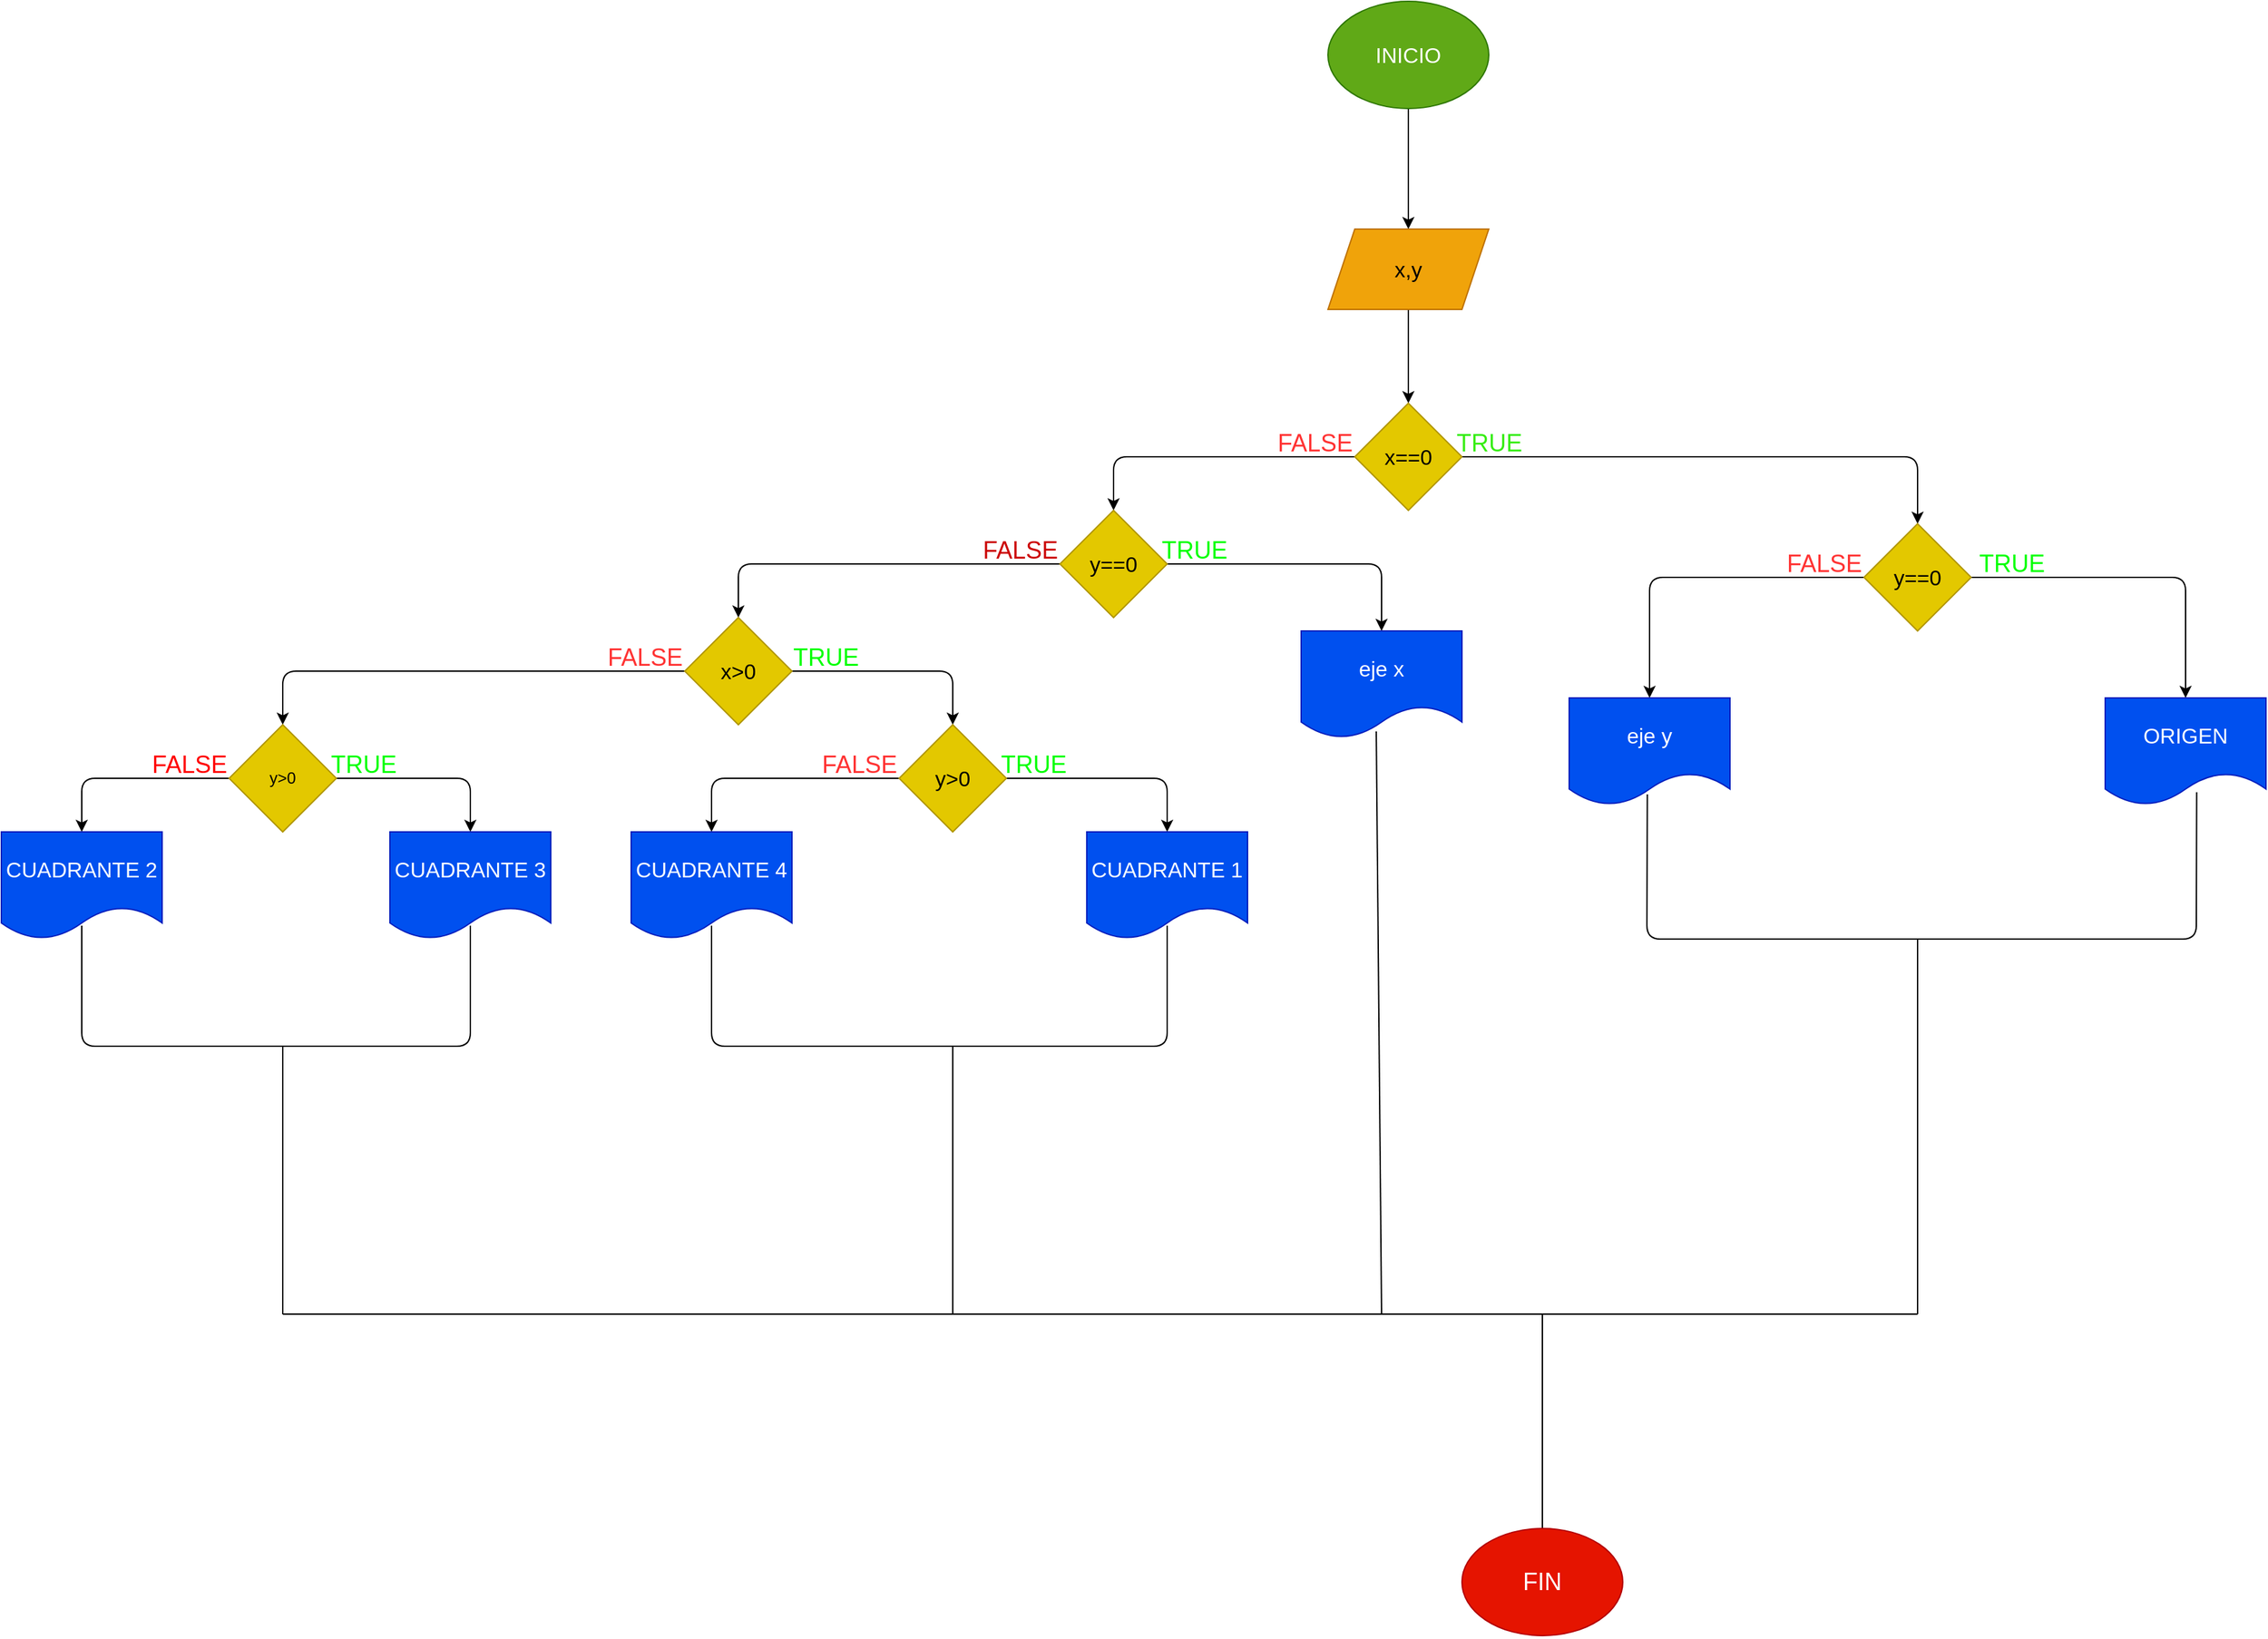<mxfile>
    <diagram id="b_YVepDT1ecivFj0IDux" name="Página-1">
        <mxGraphModel dx="1109" dy="196" grid="1" gridSize="10" guides="1" tooltips="1" connect="1" arrows="1" fold="1" page="1" pageScale="1" pageWidth="827" pageHeight="1169" math="0" shadow="0">
            <root>
                <mxCell id="0"/>
                <mxCell id="1" parent="0"/>
                <mxCell id="6" value="" style="edgeStyle=none;html=1;fontSize=18;" edge="1" parent="1" source="4" target="5">
                    <mxGeometry relative="1" as="geometry"/>
                </mxCell>
                <mxCell id="4" value="&lt;font size=&quot;3&quot;&gt;INICIO&lt;/font&gt;" style="ellipse;whiteSpace=wrap;html=1;fillColor=#60a917;fontColor=#ffffff;strokeColor=#2D7600;" vertex="1" parent="1">
                    <mxGeometry x="200" y="20" width="120" height="80" as="geometry"/>
                </mxCell>
                <mxCell id="8" value="" style="edgeStyle=none;html=1;fontSize=18;" edge="1" parent="1" source="5" target="7">
                    <mxGeometry relative="1" as="geometry"/>
                </mxCell>
                <mxCell id="5" value="&lt;font size=&quot;3&quot;&gt;x,y&lt;/font&gt;" style="shape=parallelogram;perimeter=parallelogramPerimeter;whiteSpace=wrap;html=1;fixedSize=1;fillColor=#f0a30a;fontColor=#000000;strokeColor=#BD7000;" vertex="1" parent="1">
                    <mxGeometry x="200" y="190" width="120" height="60" as="geometry"/>
                </mxCell>
                <mxCell id="11" value="" style="edgeStyle=none;html=1;fontSize=18;" edge="1" parent="1" source="7" target="10">
                    <mxGeometry relative="1" as="geometry">
                        <Array as="points">
                            <mxPoint x="490" y="360"/>
                            <mxPoint x="640" y="360"/>
                        </Array>
                    </mxGeometry>
                </mxCell>
                <mxCell id="13" value="" style="edgeStyle=none;html=1;fontSize=18;" edge="1" parent="1" source="7" target="12">
                    <mxGeometry relative="1" as="geometry">
                        <Array as="points">
                            <mxPoint x="40" y="360"/>
                        </Array>
                    </mxGeometry>
                </mxCell>
                <mxCell id="7" value="&lt;font size=&quot;3&quot;&gt;x==0&lt;br&gt;&lt;/font&gt;" style="rhombus;whiteSpace=wrap;html=1;fillColor=#e3c800;fontColor=#000000;strokeColor=#B09500;" vertex="1" parent="1">
                    <mxGeometry x="220" y="320" width="80" height="80" as="geometry"/>
                </mxCell>
                <mxCell id="31" value="" style="edgeStyle=none;html=1;fontSize=18;" edge="1" parent="1" source="10" target="30">
                    <mxGeometry relative="1" as="geometry">
                        <Array as="points">
                            <mxPoint x="840" y="450"/>
                        </Array>
                    </mxGeometry>
                </mxCell>
                <mxCell id="38" value="" style="edgeStyle=none;html=1;fontSize=18;" edge="1" parent="1" source="10" target="37">
                    <mxGeometry relative="1" as="geometry">
                        <Array as="points">
                            <mxPoint x="440" y="450"/>
                        </Array>
                    </mxGeometry>
                </mxCell>
                <mxCell id="10" value="&lt;font size=&quot;3&quot;&gt;y==0&lt;/font&gt;" style="rhombus;whiteSpace=wrap;html=1;fillColor=#e3c800;fontColor=#000000;strokeColor=#B09500;" vertex="1" parent="1">
                    <mxGeometry x="600" y="410" width="80" height="80" as="geometry"/>
                </mxCell>
                <mxCell id="29" value="" style="edgeStyle=none;html=1;fontSize=18;" edge="1" parent="1" source="12" target="28">
                    <mxGeometry relative="1" as="geometry">
                        <Array as="points">
                            <mxPoint x="-240" y="440"/>
                        </Array>
                    </mxGeometry>
                </mxCell>
                <mxCell id="40" value="" style="edgeStyle=none;html=1;fontSize=18;" edge="1" parent="1" source="12" target="39">
                    <mxGeometry relative="1" as="geometry">
                        <Array as="points">
                            <mxPoint x="200" y="440"/>
                            <mxPoint x="240" y="440"/>
                            <mxPoint x="240" y="470"/>
                        </Array>
                    </mxGeometry>
                </mxCell>
                <mxCell id="12" value="&lt;font size=&quot;3&quot;&gt;y==0&lt;/font&gt;" style="rhombus;whiteSpace=wrap;html=1;fillColor=#e3c800;fontColor=#000000;strokeColor=#B09500;" vertex="1" parent="1">
                    <mxGeometry y="400" width="80" height="80" as="geometry"/>
                </mxCell>
                <mxCell id="34" value="" style="edgeStyle=none;html=1;fontSize=18;" edge="1" parent="1" source="28" target="33">
                    <mxGeometry relative="1" as="geometry">
                        <Array as="points">
                            <mxPoint x="-80" y="520"/>
                        </Array>
                    </mxGeometry>
                </mxCell>
                <mxCell id="42" value="" style="edgeStyle=none;html=1;fontSize=18;" edge="1" parent="1" source="28" target="41">
                    <mxGeometry relative="1" as="geometry">
                        <Array as="points">
                            <mxPoint x="-580" y="520"/>
                        </Array>
                    </mxGeometry>
                </mxCell>
                <mxCell id="28" value="&lt;font size=&quot;3&quot;&gt;x&amp;gt;0&lt;/font&gt;" style="rhombus;whiteSpace=wrap;html=1;fillColor=#e3c800;fontColor=#000000;strokeColor=#B09500;" vertex="1" parent="1">
                    <mxGeometry x="-280" y="480" width="80" height="80" as="geometry"/>
                </mxCell>
                <mxCell id="30" value="&lt;font size=&quot;3&quot;&gt;ORIGEN&lt;/font&gt;" style="shape=document;whiteSpace=wrap;html=1;boundedLbl=1;fillColor=#0050ef;fontColor=#ffffff;strokeColor=#001DBC;" vertex="1" parent="1">
                    <mxGeometry x="780" y="540" width="120" height="80" as="geometry"/>
                </mxCell>
                <mxCell id="45" value="" style="edgeStyle=none;html=1;fontSize=18;" edge="1" parent="1" source="33" target="44">
                    <mxGeometry relative="1" as="geometry">
                        <Array as="points">
                            <mxPoint x="80" y="600"/>
                        </Array>
                    </mxGeometry>
                </mxCell>
                <mxCell id="49" value="" style="edgeStyle=none;html=1;fontSize=18;" edge="1" parent="1" source="33" target="48">
                    <mxGeometry relative="1" as="geometry">
                        <Array as="points">
                            <mxPoint x="-260" y="600"/>
                        </Array>
                    </mxGeometry>
                </mxCell>
                <mxCell id="33" value="&lt;font size=&quot;3&quot;&gt;y&amp;gt;0&lt;/font&gt;" style="rhombus;whiteSpace=wrap;html=1;fillColor=#e3c800;fontColor=#000000;strokeColor=#B09500;" vertex="1" parent="1">
                    <mxGeometry x="-120" y="560" width="80" height="80" as="geometry"/>
                </mxCell>
                <mxCell id="37" value="&lt;font size=&quot;3&quot;&gt;eje y&lt;/font&gt;" style="shape=document;whiteSpace=wrap;html=1;boundedLbl=1;fillColor=#0050ef;fontColor=#ffffff;strokeColor=#001DBC;" vertex="1" parent="1">
                    <mxGeometry x="380" y="540" width="120" height="80" as="geometry"/>
                </mxCell>
                <mxCell id="39" value="&lt;font size=&quot;3&quot;&gt;eje x&lt;/font&gt;" style="shape=document;whiteSpace=wrap;html=1;boundedLbl=1;fillColor=#0050ef;fontColor=#ffffff;strokeColor=#001DBC;" vertex="1" parent="1">
                    <mxGeometry x="180" y="490" width="120" height="80" as="geometry"/>
                </mxCell>
                <mxCell id="51" value="" style="edgeStyle=none;html=1;fontSize=18;" edge="1" parent="1" source="41" target="50">
                    <mxGeometry relative="1" as="geometry">
                        <Array as="points">
                            <mxPoint x="-440" y="600"/>
                        </Array>
                    </mxGeometry>
                </mxCell>
                <mxCell id="53" value="" style="edgeStyle=none;html=1;fontSize=18;" edge="1" parent="1" source="41" target="52">
                    <mxGeometry relative="1" as="geometry">
                        <Array as="points">
                            <mxPoint x="-730" y="600"/>
                        </Array>
                    </mxGeometry>
                </mxCell>
                <mxCell id="41" value="y&amp;gt;0" style="rhombus;whiteSpace=wrap;html=1;fillColor=#e3c800;fontColor=#000000;strokeColor=#B09500;" vertex="1" parent="1">
                    <mxGeometry x="-620" y="560" width="80" height="80" as="geometry"/>
                </mxCell>
                <mxCell id="44" value="&lt;font size=&quot;3&quot;&gt;CUADRANTE 1&lt;/font&gt;" style="shape=document;whiteSpace=wrap;html=1;boundedLbl=1;fillColor=#0050ef;fontColor=#ffffff;strokeColor=#001DBC;" vertex="1" parent="1">
                    <mxGeometry x="20" y="640" width="120" height="80" as="geometry"/>
                </mxCell>
                <mxCell id="48" value="&lt;font size=&quot;3&quot;&gt;CUADRANTE 4&lt;/font&gt;" style="shape=document;whiteSpace=wrap;html=1;boundedLbl=1;fillColor=#0050ef;fontColor=#ffffff;strokeColor=#001DBC;" vertex="1" parent="1">
                    <mxGeometry x="-320" y="640" width="120" height="80" as="geometry"/>
                </mxCell>
                <mxCell id="50" value="&lt;font size=&quot;3&quot;&gt;CUADRANTE 3&lt;/font&gt;" style="shape=document;whiteSpace=wrap;html=1;boundedLbl=1;fillColor=#0050ef;fontColor=#ffffff;strokeColor=#001DBC;" vertex="1" parent="1">
                    <mxGeometry x="-500" y="640" width="120" height="80" as="geometry"/>
                </mxCell>
                <mxCell id="52" value="&lt;font size=&quot;3&quot;&gt;CUADRANTE 2&lt;/font&gt;" style="shape=document;whiteSpace=wrap;html=1;boundedLbl=1;fillColor=#0050ef;fontColor=#ffffff;strokeColor=#001DBC;" vertex="1" parent="1">
                    <mxGeometry x="-790" y="640" width="120" height="80" as="geometry"/>
                </mxCell>
                <mxCell id="58" value="" style="endArrow=none;html=1;fontSize=18;" edge="1" parent="1">
                    <mxGeometry width="50" height="50" relative="1" as="geometry">
                        <mxPoint x="-80" y="800" as="sourcePoint"/>
                        <mxPoint x="-260" y="710" as="targetPoint"/>
                        <Array as="points">
                            <mxPoint x="-260" y="800"/>
                        </Array>
                    </mxGeometry>
                </mxCell>
                <mxCell id="59" value="" style="endArrow=none;html=1;fontSize=18;" edge="1" parent="1">
                    <mxGeometry width="50" height="50" relative="1" as="geometry">
                        <mxPoint x="-80" y="800" as="sourcePoint"/>
                        <mxPoint x="80" y="710" as="targetPoint"/>
                        <Array as="points">
                            <mxPoint x="80" y="800"/>
                        </Array>
                    </mxGeometry>
                </mxCell>
                <mxCell id="61" value="" style="endArrow=none;html=1;fontSize=18;" edge="1" parent="1">
                    <mxGeometry width="50" height="50" relative="1" as="geometry">
                        <mxPoint x="-600" y="800" as="sourcePoint"/>
                        <mxPoint x="-730" y="710" as="targetPoint"/>
                        <Array as="points">
                            <mxPoint x="-730" y="800"/>
                        </Array>
                    </mxGeometry>
                </mxCell>
                <mxCell id="63" value="" style="endArrow=none;html=1;fontSize=18;" edge="1" parent="1">
                    <mxGeometry width="50" height="50" relative="1" as="geometry">
                        <mxPoint x="-600" y="800" as="sourcePoint"/>
                        <mxPoint x="-440" y="710" as="targetPoint"/>
                        <Array as="points">
                            <mxPoint x="-440" y="800"/>
                        </Array>
                    </mxGeometry>
                </mxCell>
                <mxCell id="64" value="" style="endArrow=none;html=1;fontSize=18;" edge="1" parent="1">
                    <mxGeometry width="50" height="50" relative="1" as="geometry">
                        <mxPoint x="-580" y="1000" as="sourcePoint"/>
                        <mxPoint x="-580" y="800" as="targetPoint"/>
                    </mxGeometry>
                </mxCell>
                <mxCell id="65" value="" style="endArrow=none;html=1;fontSize=18;" edge="1" parent="1">
                    <mxGeometry width="50" height="50" relative="1" as="geometry">
                        <mxPoint x="-80" y="1000" as="sourcePoint"/>
                        <mxPoint x="-80" y="800" as="targetPoint"/>
                    </mxGeometry>
                </mxCell>
                <mxCell id="71" value="" style="endArrow=none;html=1;fontSize=18;entryX=0.467;entryY=0.938;entryDx=0;entryDy=0;entryPerimeter=0;" edge="1" parent="1" target="39">
                    <mxGeometry width="50" height="50" relative="1" as="geometry">
                        <mxPoint x="240" y="1000" as="sourcePoint"/>
                        <mxPoint x="240" y="560" as="targetPoint"/>
                    </mxGeometry>
                </mxCell>
                <mxCell id="72" value="" style="endArrow=none;html=1;fontSize=18;entryX=0.486;entryY=0.9;entryDx=0;entryDy=0;entryPerimeter=0;" edge="1" parent="1" target="37">
                    <mxGeometry width="50" height="50" relative="1" as="geometry">
                        <mxPoint x="640" y="720" as="sourcePoint"/>
                        <mxPoint x="370" y="750" as="targetPoint"/>
                        <Array as="points">
                            <mxPoint x="438" y="720"/>
                        </Array>
                    </mxGeometry>
                </mxCell>
                <mxCell id="73" value="" style="endArrow=none;html=1;fontSize=18;entryX=0.569;entryY=0.879;entryDx=0;entryDy=0;entryPerimeter=0;" edge="1" parent="1" target="30">
                    <mxGeometry width="50" height="50" relative="1" as="geometry">
                        <mxPoint x="640" y="720" as="sourcePoint"/>
                        <mxPoint x="370" y="750" as="targetPoint"/>
                        <Array as="points">
                            <mxPoint x="848" y="720"/>
                        </Array>
                    </mxGeometry>
                </mxCell>
                <mxCell id="74" value="" style="endArrow=none;html=1;fontSize=18;" edge="1" parent="1">
                    <mxGeometry width="50" height="50" relative="1" as="geometry">
                        <mxPoint x="640" y="1000" as="sourcePoint"/>
                        <mxPoint x="640" y="720" as="targetPoint"/>
                    </mxGeometry>
                </mxCell>
                <mxCell id="75" value="" style="endArrow=none;html=1;fontSize=18;" edge="1" parent="1">
                    <mxGeometry width="50" height="50" relative="1" as="geometry">
                        <mxPoint x="-580" y="1000" as="sourcePoint"/>
                        <mxPoint x="640" y="1000" as="targetPoint"/>
                    </mxGeometry>
                </mxCell>
                <mxCell id="76" value="" style="endArrow=none;html=1;fontSize=18;startArrow=none;" edge="1" parent="1" source="77">
                    <mxGeometry width="50" height="50" relative="1" as="geometry">
                        <mxPoint x="350" y="1240" as="sourcePoint"/>
                        <mxPoint x="360" y="1000" as="targetPoint"/>
                    </mxGeometry>
                </mxCell>
                <mxCell id="78" value="" style="endArrow=none;html=1;fontSize=18;" edge="1" parent="1" target="77">
                    <mxGeometry width="50" height="50" relative="1" as="geometry">
                        <mxPoint x="350.0" y="1240" as="sourcePoint"/>
                        <mxPoint x="350.0" y="1000" as="targetPoint"/>
                    </mxGeometry>
                </mxCell>
                <mxCell id="77" value="FIN" style="ellipse;whiteSpace=wrap;html=1;fontSize=18;fillColor=#e51400;fontColor=#ffffff;strokeColor=#B20000;" vertex="1" parent="1">
                    <mxGeometry x="300" y="1160" width="120" height="80" as="geometry"/>
                </mxCell>
                <mxCell id="79" value="&lt;font color=&quot;#ff3333&quot;&gt;FALSE&lt;/font&gt;" style="text;html=1;align=center;verticalAlign=middle;resizable=0;points=[];autosize=1;strokeColor=none;fillColor=none;fontSize=18;" vertex="1" parent="1">
                    <mxGeometry x="150" y="330" width="80" height="40" as="geometry"/>
                </mxCell>
                <mxCell id="80" value="&lt;font color=&quot;#36ed12&quot;&gt;TRUE&lt;/font&gt;" style="text;html=1;align=center;verticalAlign=middle;resizable=0;points=[];autosize=1;strokeColor=none;fillColor=none;fontSize=18;" vertex="1" parent="1">
                    <mxGeometry x="285" y="330" width="70" height="40" as="geometry"/>
                </mxCell>
                <mxCell id="81" value="FALSE" style="text;html=1;align=center;verticalAlign=middle;resizable=0;points=[];autosize=1;strokeColor=none;fillColor=none;fontSize=18;fontColor=#FF3333;" vertex="1" parent="1">
                    <mxGeometry x="530" y="420" width="80" height="40" as="geometry"/>
                </mxCell>
                <mxCell id="82" value="&lt;font color=&quot;#00ff00&quot;&gt;TRUE&lt;/font&gt;" style="text;html=1;align=center;verticalAlign=middle;resizable=0;points=[];autosize=1;strokeColor=none;fillColor=none;fontSize=18;fontColor=#FF3333;" vertex="1" parent="1">
                    <mxGeometry x="675" y="420" width="70" height="40" as="geometry"/>
                </mxCell>
                <mxCell id="83" value="TRUE" style="text;html=1;align=center;verticalAlign=middle;resizable=0;points=[];autosize=1;strokeColor=none;fillColor=none;fontSize=18;fontColor=#00FF00;" vertex="1" parent="1">
                    <mxGeometry x="-210" y="490" width="70" height="40" as="geometry"/>
                </mxCell>
                <mxCell id="84" value="&lt;font color=&quot;#ff3333&quot;&gt;FALSE&lt;/font&gt;" style="text;html=1;align=center;verticalAlign=middle;resizable=0;points=[];autosize=1;strokeColor=none;fillColor=none;fontSize=18;fontColor=#00FF00;" vertex="1" parent="1">
                    <mxGeometry x="-350" y="490" width="80" height="40" as="geometry"/>
                </mxCell>
                <mxCell id="85" value="&lt;font color=&quot;#00ff00&quot;&gt;TRUE&lt;/font&gt;" style="text;html=1;align=center;verticalAlign=middle;resizable=0;points=[];autosize=1;strokeColor=none;fillColor=none;fontSize=18;fontColor=#FF3333;" vertex="1" parent="1">
                    <mxGeometry x="-55" y="570" width="70" height="40" as="geometry"/>
                </mxCell>
                <mxCell id="86" value="&lt;font color=&quot;#ff3333&quot;&gt;FALSE&lt;/font&gt;" style="text;html=1;align=center;verticalAlign=middle;resizable=0;points=[];autosize=1;strokeColor=none;fillColor=none;fontSize=18;fontColor=#00FF00;" vertex="1" parent="1">
                    <mxGeometry x="-190" y="570" width="80" height="40" as="geometry"/>
                </mxCell>
                <mxCell id="87" value="&lt;font color=&quot;#00ff00&quot;&gt;TRUE&lt;/font&gt;" style="text;html=1;align=center;verticalAlign=middle;resizable=0;points=[];autosize=1;strokeColor=none;fillColor=none;fontSize=18;fontColor=#FF3333;" vertex="1" parent="1">
                    <mxGeometry x="-555" y="570" width="70" height="40" as="geometry"/>
                </mxCell>
                <mxCell id="88" value="&lt;font color=&quot;#ff0000&quot;&gt;FALSE&lt;/font&gt;" style="text;html=1;align=center;verticalAlign=middle;resizable=0;points=[];autosize=1;strokeColor=none;fillColor=none;fontSize=18;fontColor=#00FF00;" vertex="1" parent="1">
                    <mxGeometry x="-690" y="570" width="80" height="40" as="geometry"/>
                </mxCell>
                <mxCell id="89" value="&lt;font color=&quot;#00ff00&quot;&gt;TRUE&lt;/font&gt;" style="text;html=1;align=center;verticalAlign=middle;resizable=0;points=[];autosize=1;strokeColor=none;fillColor=none;fontSize=18;fontColor=#FF0000;" vertex="1" parent="1">
                    <mxGeometry x="65" y="410" width="70" height="40" as="geometry"/>
                </mxCell>
                <mxCell id="90" value="&lt;font color=&quot;#cc0000&quot;&gt;FALSE&lt;/font&gt;" style="text;html=1;align=center;verticalAlign=middle;resizable=0;points=[];autosize=1;strokeColor=none;fillColor=none;fontSize=18;fontColor=#00FF00;" vertex="1" parent="1">
                    <mxGeometry x="-70" y="410" width="80" height="40" as="geometry"/>
                </mxCell>
            </root>
        </mxGraphModel>
    </diagram>
</mxfile>